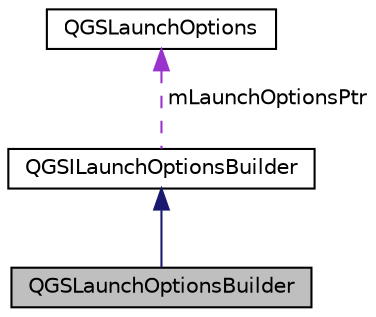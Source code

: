 digraph "QGSLaunchOptionsBuilder"
{
  edge [fontname="Helvetica",fontsize="10",labelfontname="Helvetica",labelfontsize="10"];
  node [fontname="Helvetica",fontsize="10",shape=record];
  Node2 [label="QGSLaunchOptionsBuilder",height=0.2,width=0.4,color="black", fillcolor="grey75", style="filled", fontcolor="black"];
  Node3 -> Node2 [dir="back",color="midnightblue",fontsize="10",style="solid",fontname="Helvetica"];
  Node3 [label="QGSILaunchOptionsBuilder",height=0.2,width=0.4,color="black", fillcolor="white", style="filled",URL="$class_q_g_s_i_launch_options_builder.html"];
  Node4 -> Node3 [dir="back",color="darkorchid3",fontsize="10",style="dashed",label=" mLaunchOptionsPtr" ,fontname="Helvetica"];
  Node4 [label="QGSLaunchOptions",height=0.2,width=0.4,color="black", fillcolor="white", style="filled",URL="$class_q_g_s_launch_options.html"];
}
